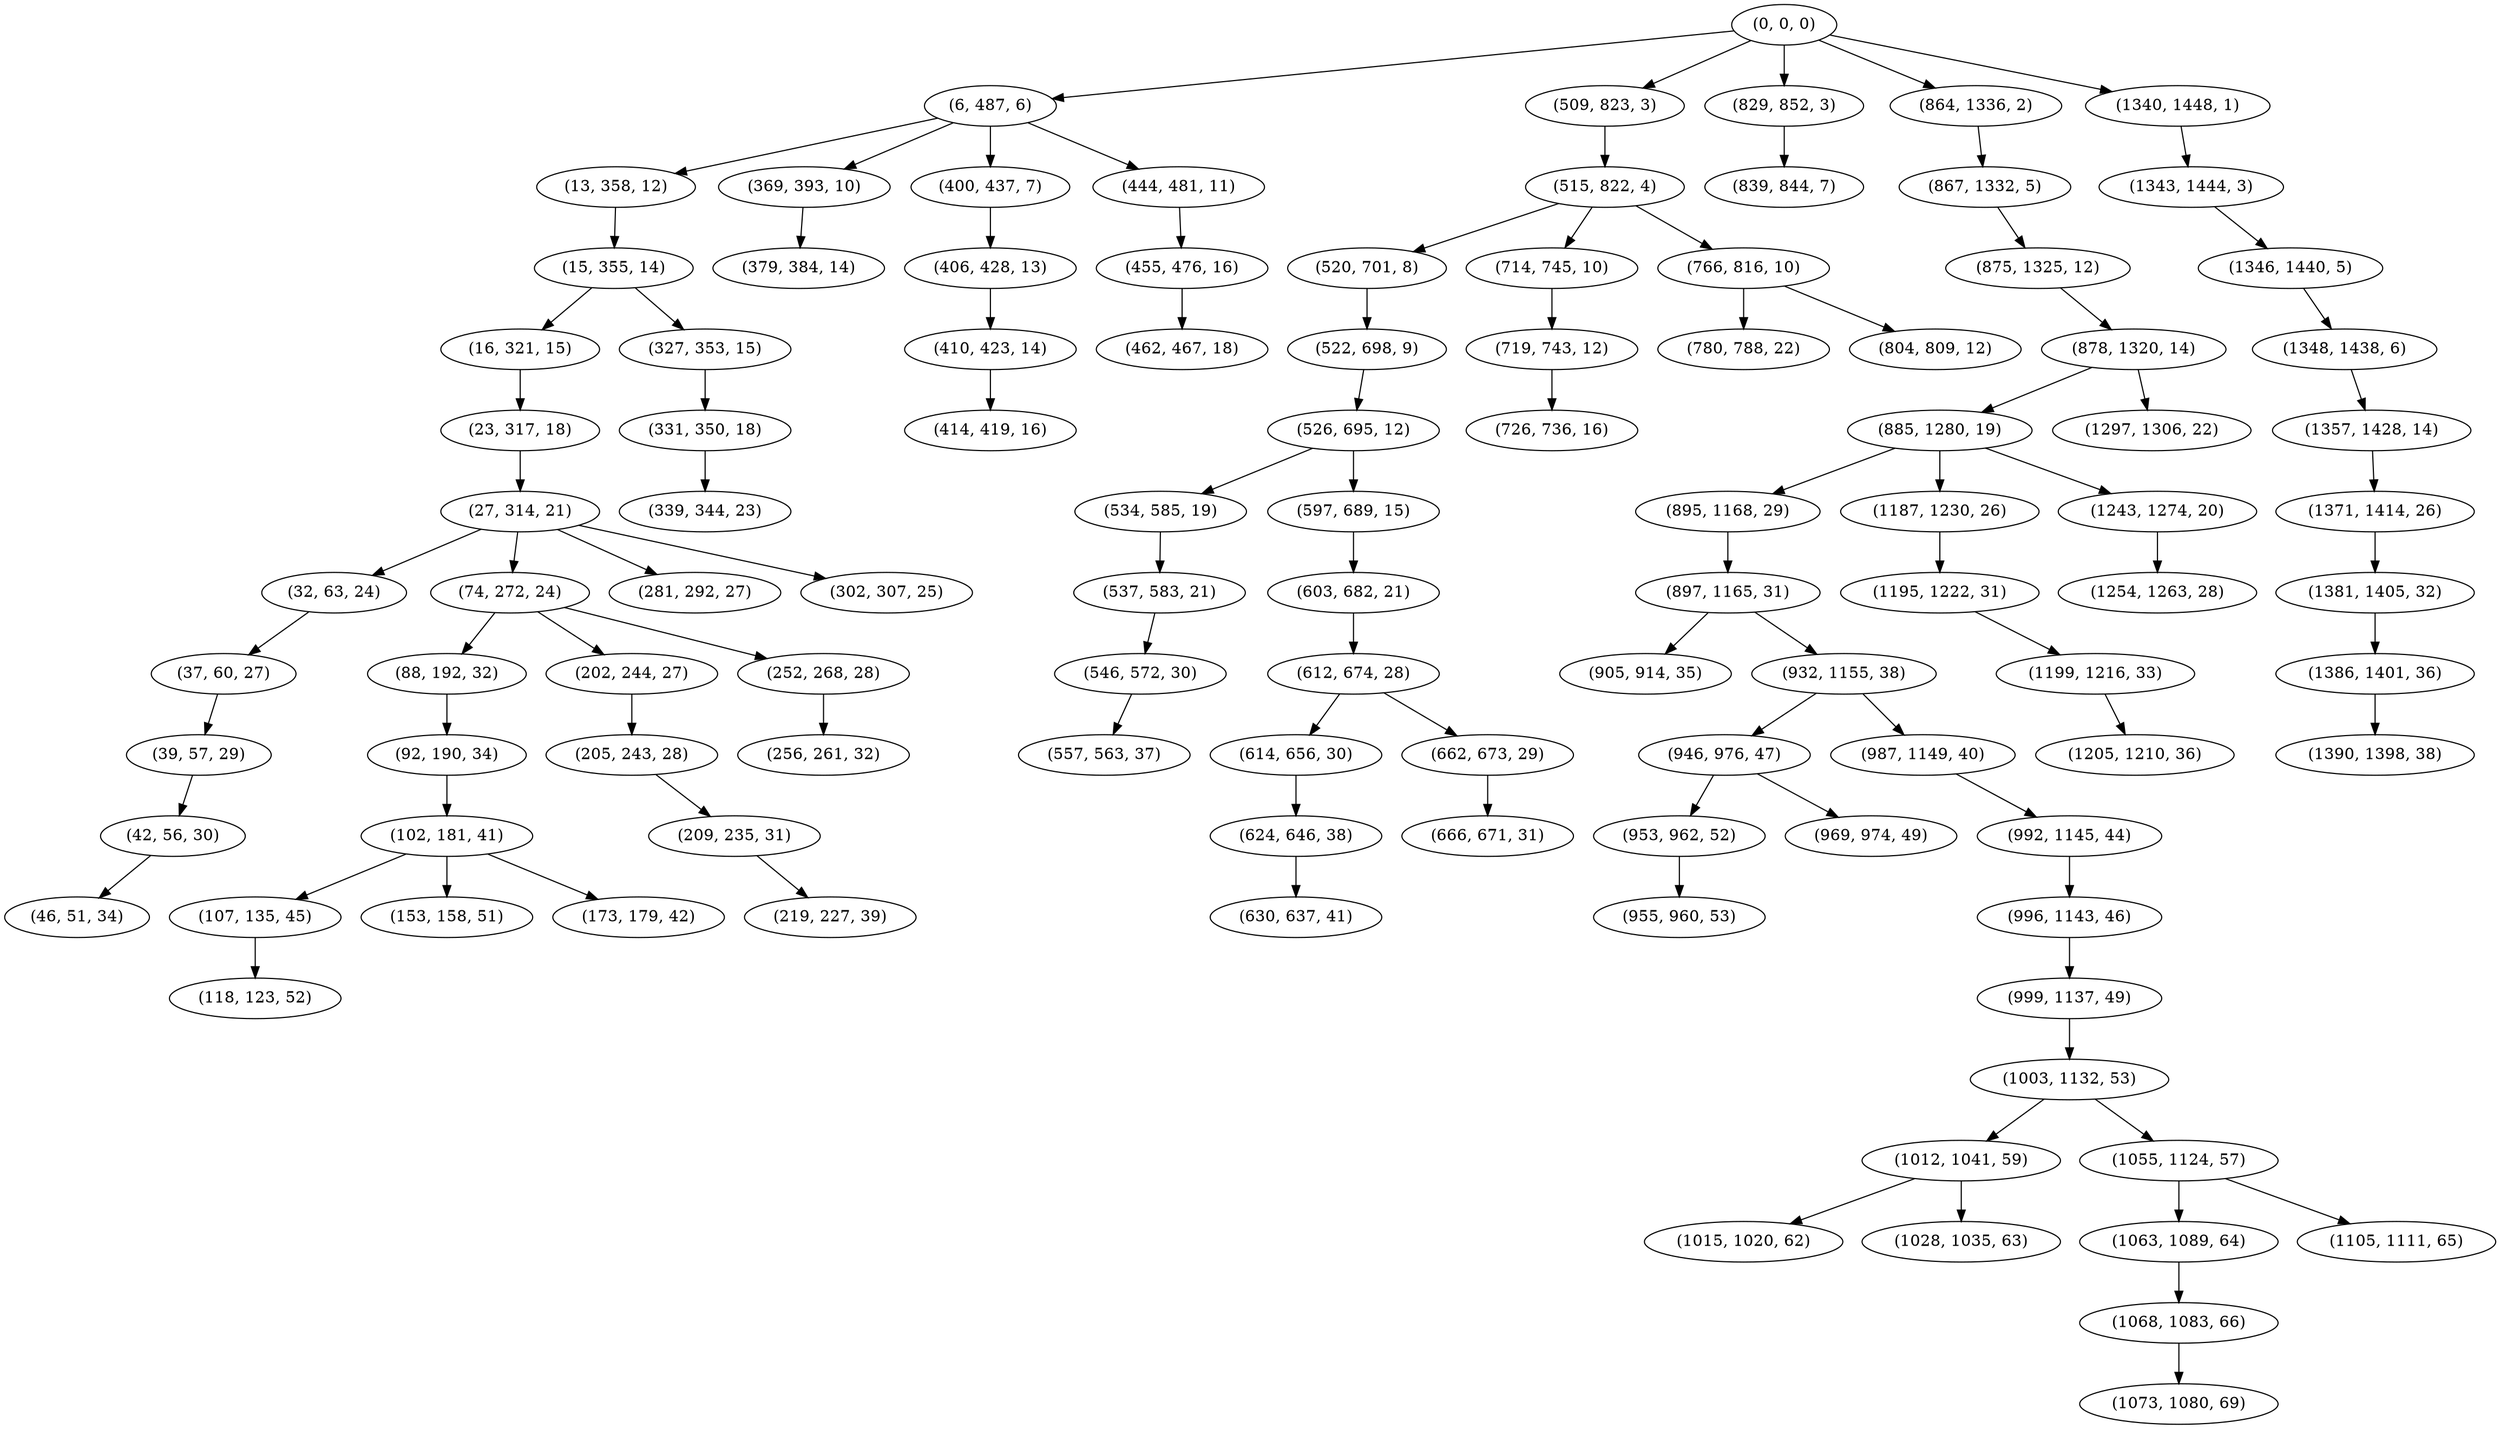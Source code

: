 digraph tree {
    "(0, 0, 0)";
    "(6, 487, 6)";
    "(13, 358, 12)";
    "(15, 355, 14)";
    "(16, 321, 15)";
    "(23, 317, 18)";
    "(27, 314, 21)";
    "(32, 63, 24)";
    "(37, 60, 27)";
    "(39, 57, 29)";
    "(42, 56, 30)";
    "(46, 51, 34)";
    "(74, 272, 24)";
    "(88, 192, 32)";
    "(92, 190, 34)";
    "(102, 181, 41)";
    "(107, 135, 45)";
    "(118, 123, 52)";
    "(153, 158, 51)";
    "(173, 179, 42)";
    "(202, 244, 27)";
    "(205, 243, 28)";
    "(209, 235, 31)";
    "(219, 227, 39)";
    "(252, 268, 28)";
    "(256, 261, 32)";
    "(281, 292, 27)";
    "(302, 307, 25)";
    "(327, 353, 15)";
    "(331, 350, 18)";
    "(339, 344, 23)";
    "(369, 393, 10)";
    "(379, 384, 14)";
    "(400, 437, 7)";
    "(406, 428, 13)";
    "(410, 423, 14)";
    "(414, 419, 16)";
    "(444, 481, 11)";
    "(455, 476, 16)";
    "(462, 467, 18)";
    "(509, 823, 3)";
    "(515, 822, 4)";
    "(520, 701, 8)";
    "(522, 698, 9)";
    "(526, 695, 12)";
    "(534, 585, 19)";
    "(537, 583, 21)";
    "(546, 572, 30)";
    "(557, 563, 37)";
    "(597, 689, 15)";
    "(603, 682, 21)";
    "(612, 674, 28)";
    "(614, 656, 30)";
    "(624, 646, 38)";
    "(630, 637, 41)";
    "(662, 673, 29)";
    "(666, 671, 31)";
    "(714, 745, 10)";
    "(719, 743, 12)";
    "(726, 736, 16)";
    "(766, 816, 10)";
    "(780, 788, 22)";
    "(804, 809, 12)";
    "(829, 852, 3)";
    "(839, 844, 7)";
    "(864, 1336, 2)";
    "(867, 1332, 5)";
    "(875, 1325, 12)";
    "(878, 1320, 14)";
    "(885, 1280, 19)";
    "(895, 1168, 29)";
    "(897, 1165, 31)";
    "(905, 914, 35)";
    "(932, 1155, 38)";
    "(946, 976, 47)";
    "(953, 962, 52)";
    "(955, 960, 53)";
    "(969, 974, 49)";
    "(987, 1149, 40)";
    "(992, 1145, 44)";
    "(996, 1143, 46)";
    "(999, 1137, 49)";
    "(1003, 1132, 53)";
    "(1012, 1041, 59)";
    "(1015, 1020, 62)";
    "(1028, 1035, 63)";
    "(1055, 1124, 57)";
    "(1063, 1089, 64)";
    "(1068, 1083, 66)";
    "(1073, 1080, 69)";
    "(1105, 1111, 65)";
    "(1187, 1230, 26)";
    "(1195, 1222, 31)";
    "(1199, 1216, 33)";
    "(1205, 1210, 36)";
    "(1243, 1274, 20)";
    "(1254, 1263, 28)";
    "(1297, 1306, 22)";
    "(1340, 1448, 1)";
    "(1343, 1444, 3)";
    "(1346, 1440, 5)";
    "(1348, 1438, 6)";
    "(1357, 1428, 14)";
    "(1371, 1414, 26)";
    "(1381, 1405, 32)";
    "(1386, 1401, 36)";
    "(1390, 1398, 38)";
    "(0, 0, 0)" -> "(6, 487, 6)";
    "(0, 0, 0)" -> "(509, 823, 3)";
    "(0, 0, 0)" -> "(829, 852, 3)";
    "(0, 0, 0)" -> "(864, 1336, 2)";
    "(0, 0, 0)" -> "(1340, 1448, 1)";
    "(6, 487, 6)" -> "(13, 358, 12)";
    "(6, 487, 6)" -> "(369, 393, 10)";
    "(6, 487, 6)" -> "(400, 437, 7)";
    "(6, 487, 6)" -> "(444, 481, 11)";
    "(13, 358, 12)" -> "(15, 355, 14)";
    "(15, 355, 14)" -> "(16, 321, 15)";
    "(15, 355, 14)" -> "(327, 353, 15)";
    "(16, 321, 15)" -> "(23, 317, 18)";
    "(23, 317, 18)" -> "(27, 314, 21)";
    "(27, 314, 21)" -> "(32, 63, 24)";
    "(27, 314, 21)" -> "(74, 272, 24)";
    "(27, 314, 21)" -> "(281, 292, 27)";
    "(27, 314, 21)" -> "(302, 307, 25)";
    "(32, 63, 24)" -> "(37, 60, 27)";
    "(37, 60, 27)" -> "(39, 57, 29)";
    "(39, 57, 29)" -> "(42, 56, 30)";
    "(42, 56, 30)" -> "(46, 51, 34)";
    "(74, 272, 24)" -> "(88, 192, 32)";
    "(74, 272, 24)" -> "(202, 244, 27)";
    "(74, 272, 24)" -> "(252, 268, 28)";
    "(88, 192, 32)" -> "(92, 190, 34)";
    "(92, 190, 34)" -> "(102, 181, 41)";
    "(102, 181, 41)" -> "(107, 135, 45)";
    "(102, 181, 41)" -> "(153, 158, 51)";
    "(102, 181, 41)" -> "(173, 179, 42)";
    "(107, 135, 45)" -> "(118, 123, 52)";
    "(202, 244, 27)" -> "(205, 243, 28)";
    "(205, 243, 28)" -> "(209, 235, 31)";
    "(209, 235, 31)" -> "(219, 227, 39)";
    "(252, 268, 28)" -> "(256, 261, 32)";
    "(327, 353, 15)" -> "(331, 350, 18)";
    "(331, 350, 18)" -> "(339, 344, 23)";
    "(369, 393, 10)" -> "(379, 384, 14)";
    "(400, 437, 7)" -> "(406, 428, 13)";
    "(406, 428, 13)" -> "(410, 423, 14)";
    "(410, 423, 14)" -> "(414, 419, 16)";
    "(444, 481, 11)" -> "(455, 476, 16)";
    "(455, 476, 16)" -> "(462, 467, 18)";
    "(509, 823, 3)" -> "(515, 822, 4)";
    "(515, 822, 4)" -> "(520, 701, 8)";
    "(515, 822, 4)" -> "(714, 745, 10)";
    "(515, 822, 4)" -> "(766, 816, 10)";
    "(520, 701, 8)" -> "(522, 698, 9)";
    "(522, 698, 9)" -> "(526, 695, 12)";
    "(526, 695, 12)" -> "(534, 585, 19)";
    "(526, 695, 12)" -> "(597, 689, 15)";
    "(534, 585, 19)" -> "(537, 583, 21)";
    "(537, 583, 21)" -> "(546, 572, 30)";
    "(546, 572, 30)" -> "(557, 563, 37)";
    "(597, 689, 15)" -> "(603, 682, 21)";
    "(603, 682, 21)" -> "(612, 674, 28)";
    "(612, 674, 28)" -> "(614, 656, 30)";
    "(612, 674, 28)" -> "(662, 673, 29)";
    "(614, 656, 30)" -> "(624, 646, 38)";
    "(624, 646, 38)" -> "(630, 637, 41)";
    "(662, 673, 29)" -> "(666, 671, 31)";
    "(714, 745, 10)" -> "(719, 743, 12)";
    "(719, 743, 12)" -> "(726, 736, 16)";
    "(766, 816, 10)" -> "(780, 788, 22)";
    "(766, 816, 10)" -> "(804, 809, 12)";
    "(829, 852, 3)" -> "(839, 844, 7)";
    "(864, 1336, 2)" -> "(867, 1332, 5)";
    "(867, 1332, 5)" -> "(875, 1325, 12)";
    "(875, 1325, 12)" -> "(878, 1320, 14)";
    "(878, 1320, 14)" -> "(885, 1280, 19)";
    "(878, 1320, 14)" -> "(1297, 1306, 22)";
    "(885, 1280, 19)" -> "(895, 1168, 29)";
    "(885, 1280, 19)" -> "(1187, 1230, 26)";
    "(885, 1280, 19)" -> "(1243, 1274, 20)";
    "(895, 1168, 29)" -> "(897, 1165, 31)";
    "(897, 1165, 31)" -> "(905, 914, 35)";
    "(897, 1165, 31)" -> "(932, 1155, 38)";
    "(932, 1155, 38)" -> "(946, 976, 47)";
    "(932, 1155, 38)" -> "(987, 1149, 40)";
    "(946, 976, 47)" -> "(953, 962, 52)";
    "(946, 976, 47)" -> "(969, 974, 49)";
    "(953, 962, 52)" -> "(955, 960, 53)";
    "(987, 1149, 40)" -> "(992, 1145, 44)";
    "(992, 1145, 44)" -> "(996, 1143, 46)";
    "(996, 1143, 46)" -> "(999, 1137, 49)";
    "(999, 1137, 49)" -> "(1003, 1132, 53)";
    "(1003, 1132, 53)" -> "(1012, 1041, 59)";
    "(1003, 1132, 53)" -> "(1055, 1124, 57)";
    "(1012, 1041, 59)" -> "(1015, 1020, 62)";
    "(1012, 1041, 59)" -> "(1028, 1035, 63)";
    "(1055, 1124, 57)" -> "(1063, 1089, 64)";
    "(1055, 1124, 57)" -> "(1105, 1111, 65)";
    "(1063, 1089, 64)" -> "(1068, 1083, 66)";
    "(1068, 1083, 66)" -> "(1073, 1080, 69)";
    "(1187, 1230, 26)" -> "(1195, 1222, 31)";
    "(1195, 1222, 31)" -> "(1199, 1216, 33)";
    "(1199, 1216, 33)" -> "(1205, 1210, 36)";
    "(1243, 1274, 20)" -> "(1254, 1263, 28)";
    "(1340, 1448, 1)" -> "(1343, 1444, 3)";
    "(1343, 1444, 3)" -> "(1346, 1440, 5)";
    "(1346, 1440, 5)" -> "(1348, 1438, 6)";
    "(1348, 1438, 6)" -> "(1357, 1428, 14)";
    "(1357, 1428, 14)" -> "(1371, 1414, 26)";
    "(1371, 1414, 26)" -> "(1381, 1405, 32)";
    "(1381, 1405, 32)" -> "(1386, 1401, 36)";
    "(1386, 1401, 36)" -> "(1390, 1398, 38)";
}
